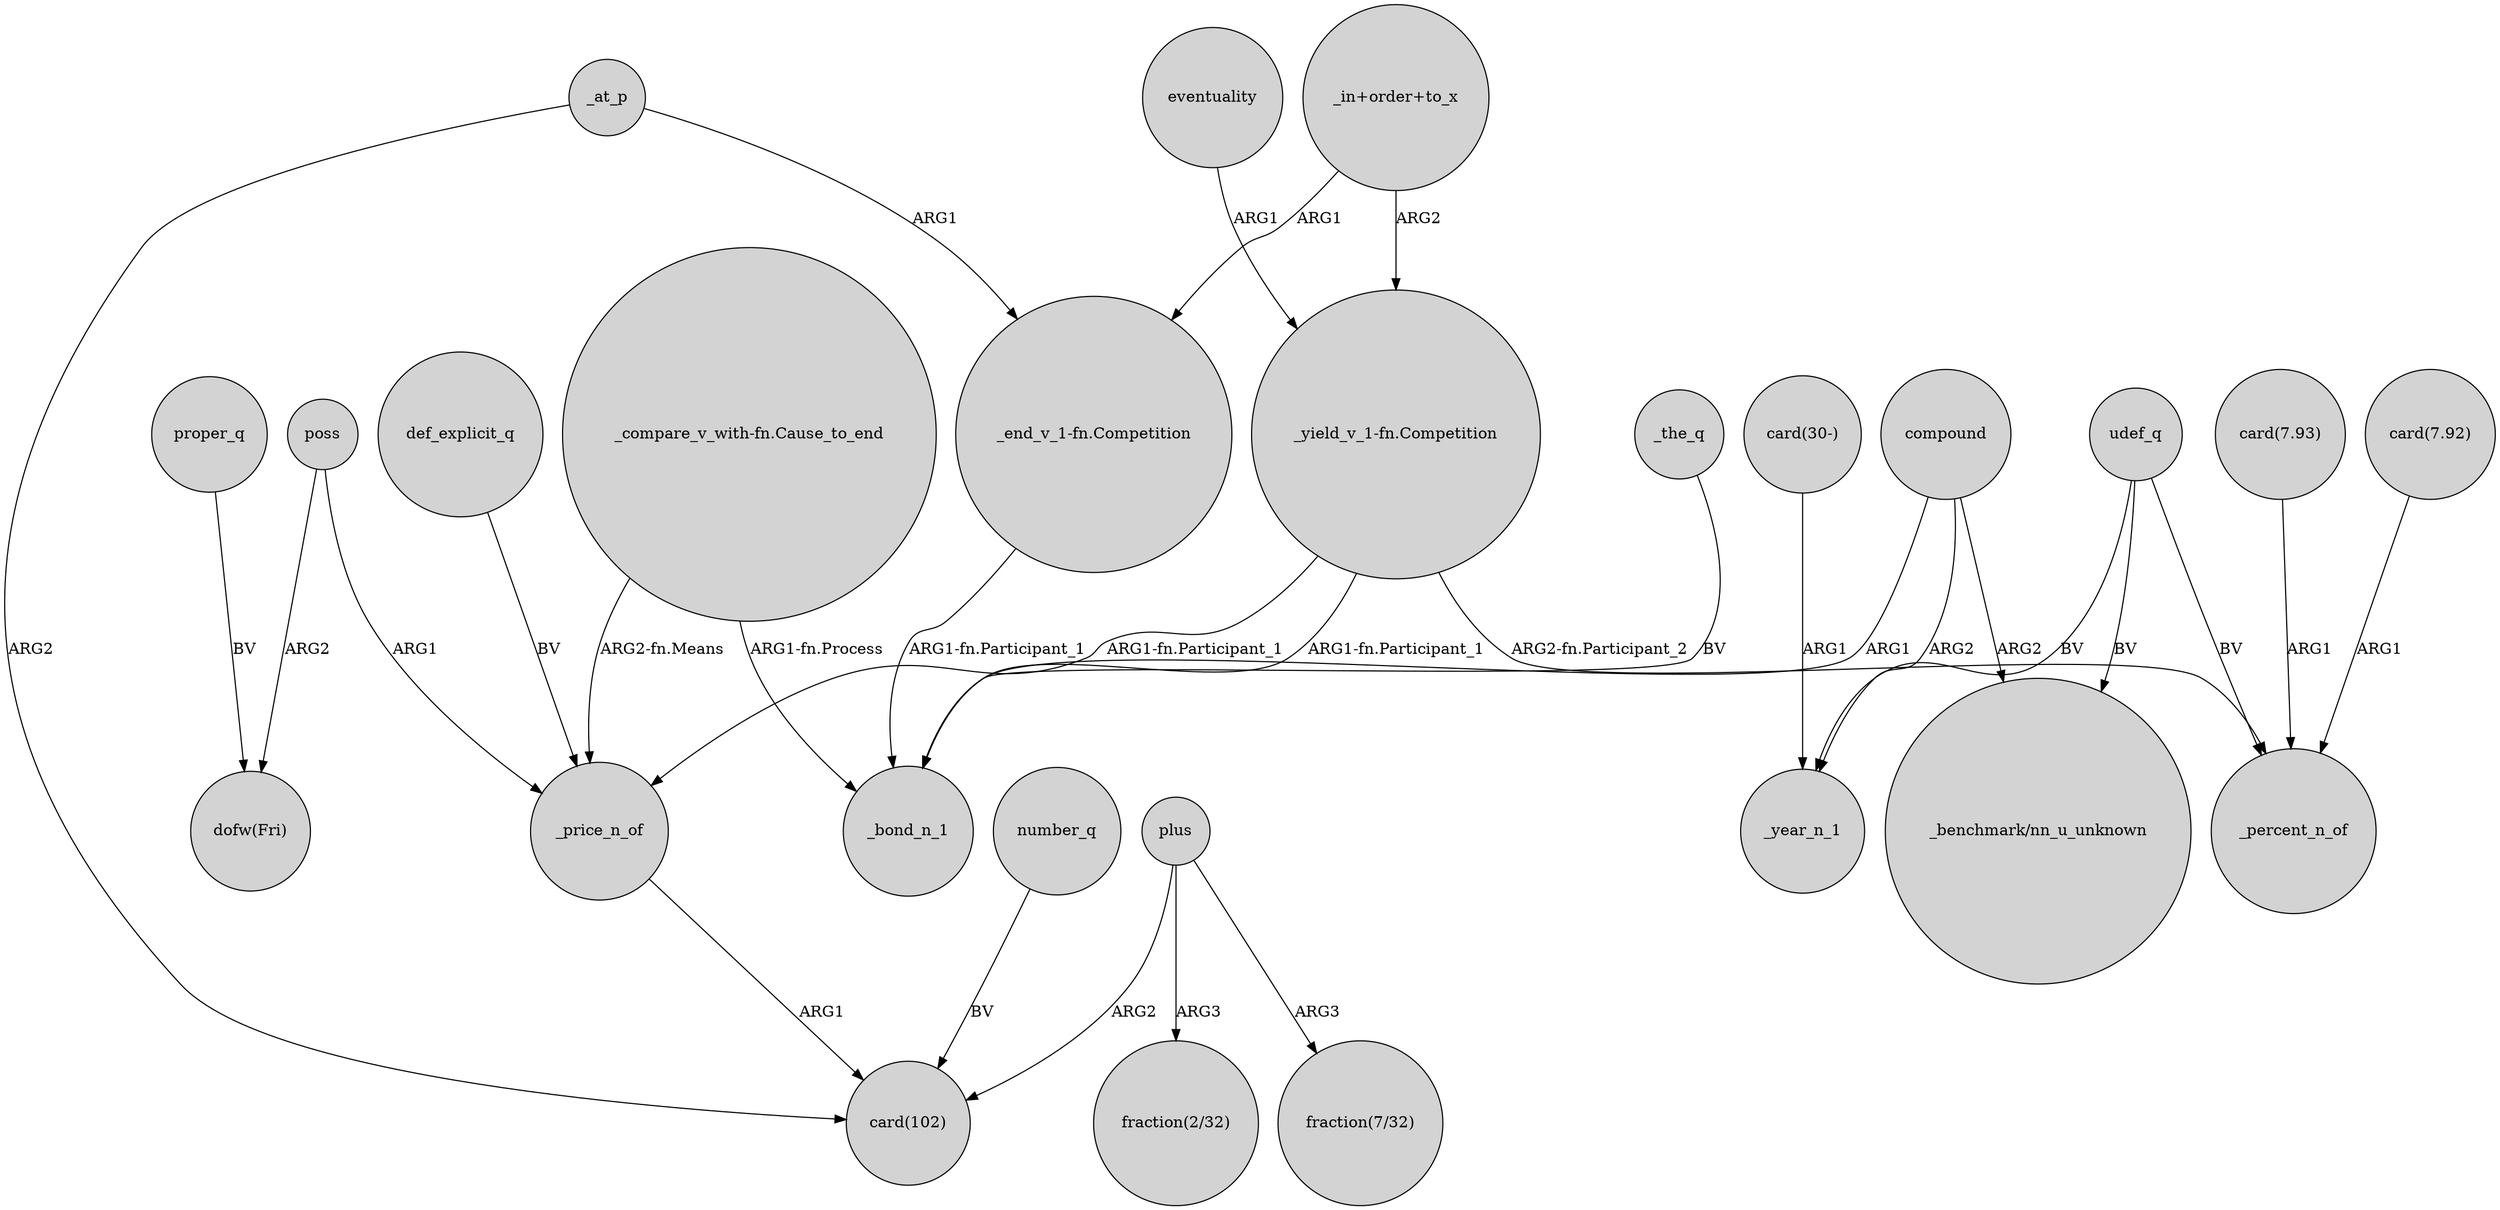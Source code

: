 digraph {
	node [shape=circle style=filled]
	"_compare_v_with-fn.Cause_to_end" -> _price_n_of [label="ARG2-fn.Means"]
	proper_q -> "dofw(Fri)" [label=BV]
	_price_n_of -> "card(102)" [label=ARG1]
	"card(7.93)" -> _percent_n_of [label=ARG1]
	compound -> _bond_n_1 [label=ARG1]
	poss -> "dofw(Fri)" [label=ARG2]
	plus -> "card(102)" [label=ARG2]
	_at_p -> "card(102)" [label=ARG2]
	poss -> _price_n_of [label=ARG1]
	"_compare_v_with-fn.Cause_to_end" -> _bond_n_1 [label="ARG1-fn.Process"]
	compound -> _year_n_1 [label=ARG2]
	"card(30-)" -> _year_n_1 [label=ARG1]
	"_in+order+to_x" -> "_yield_v_1-fn.Competition" [label=ARG2]
	"_yield_v_1-fn.Competition" -> _bond_n_1 [label="ARG1-fn.Participant_1"]
	udef_q -> _percent_n_of [label=BV]
	plus -> "fraction(7/32)" [label=ARG3]
	"_yield_v_1-fn.Competition" -> _percent_n_of [label="ARG2-fn.Participant_2"]
	"_in+order+to_x" -> "_end_v_1-fn.Competition" [label=ARG1]
	compound -> "_benchmark/nn_u_unknown" [label=ARG2]
	udef_q -> _year_n_1 [label=BV]
	eventuality -> "_yield_v_1-fn.Competition" [label=ARG1]
	plus -> "fraction(2/32)" [label=ARG3]
	"card(7.92)" -> _percent_n_of [label=ARG1]
	udef_q -> "_benchmark/nn_u_unknown" [label=BV]
	_the_q -> _bond_n_1 [label=BV]
	"_end_v_1-fn.Competition" -> _bond_n_1 [label="ARG1-fn.Participant_1"]
	_at_p -> "_end_v_1-fn.Competition" [label=ARG1]
	def_explicit_q -> _price_n_of [label=BV]
	number_q -> "card(102)" [label=BV]
	"_yield_v_1-fn.Competition" -> _price_n_of [label="ARG1-fn.Participant_1"]
}
